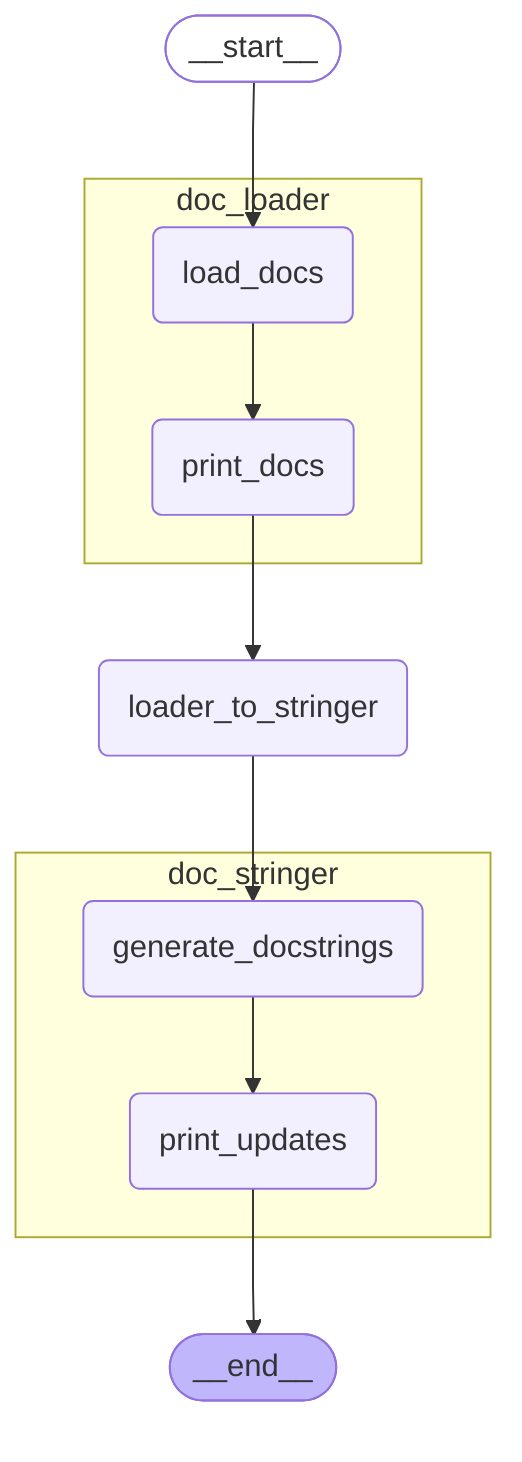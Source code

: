 %%{init: {'flowchart': {'curve': 'linear'}}}%%
graph TD;
	__start__([<p>__start__</p>]):::first
	doc_loader_load_docs(load_docs)
	doc_loader_print_docs(print_docs)
	loader_to_stringer(loader_to_stringer)
	doc_stringer_generate_docstrings(generate_docstrings)
	doc_stringer_print_updates(print_updates)
	__end__([<p>__end__</p>]):::last
	__start__ --> doc_loader_load_docs;
	doc_loader_print_docs --> loader_to_stringer;
	doc_stringer_print_updates --> __end__;
	loader_to_stringer --> doc_stringer_generate_docstrings;
	subgraph doc_loader
	doc_loader_load_docs --> doc_loader_print_docs;
	end
	subgraph doc_stringer
	doc_stringer_generate_docstrings --> doc_stringer_print_updates;
	end
	classDef default fill:#f2f0ff,line-height:1.2
	classDef first fill-opacity:0
	classDef last fill:#bfb6fc